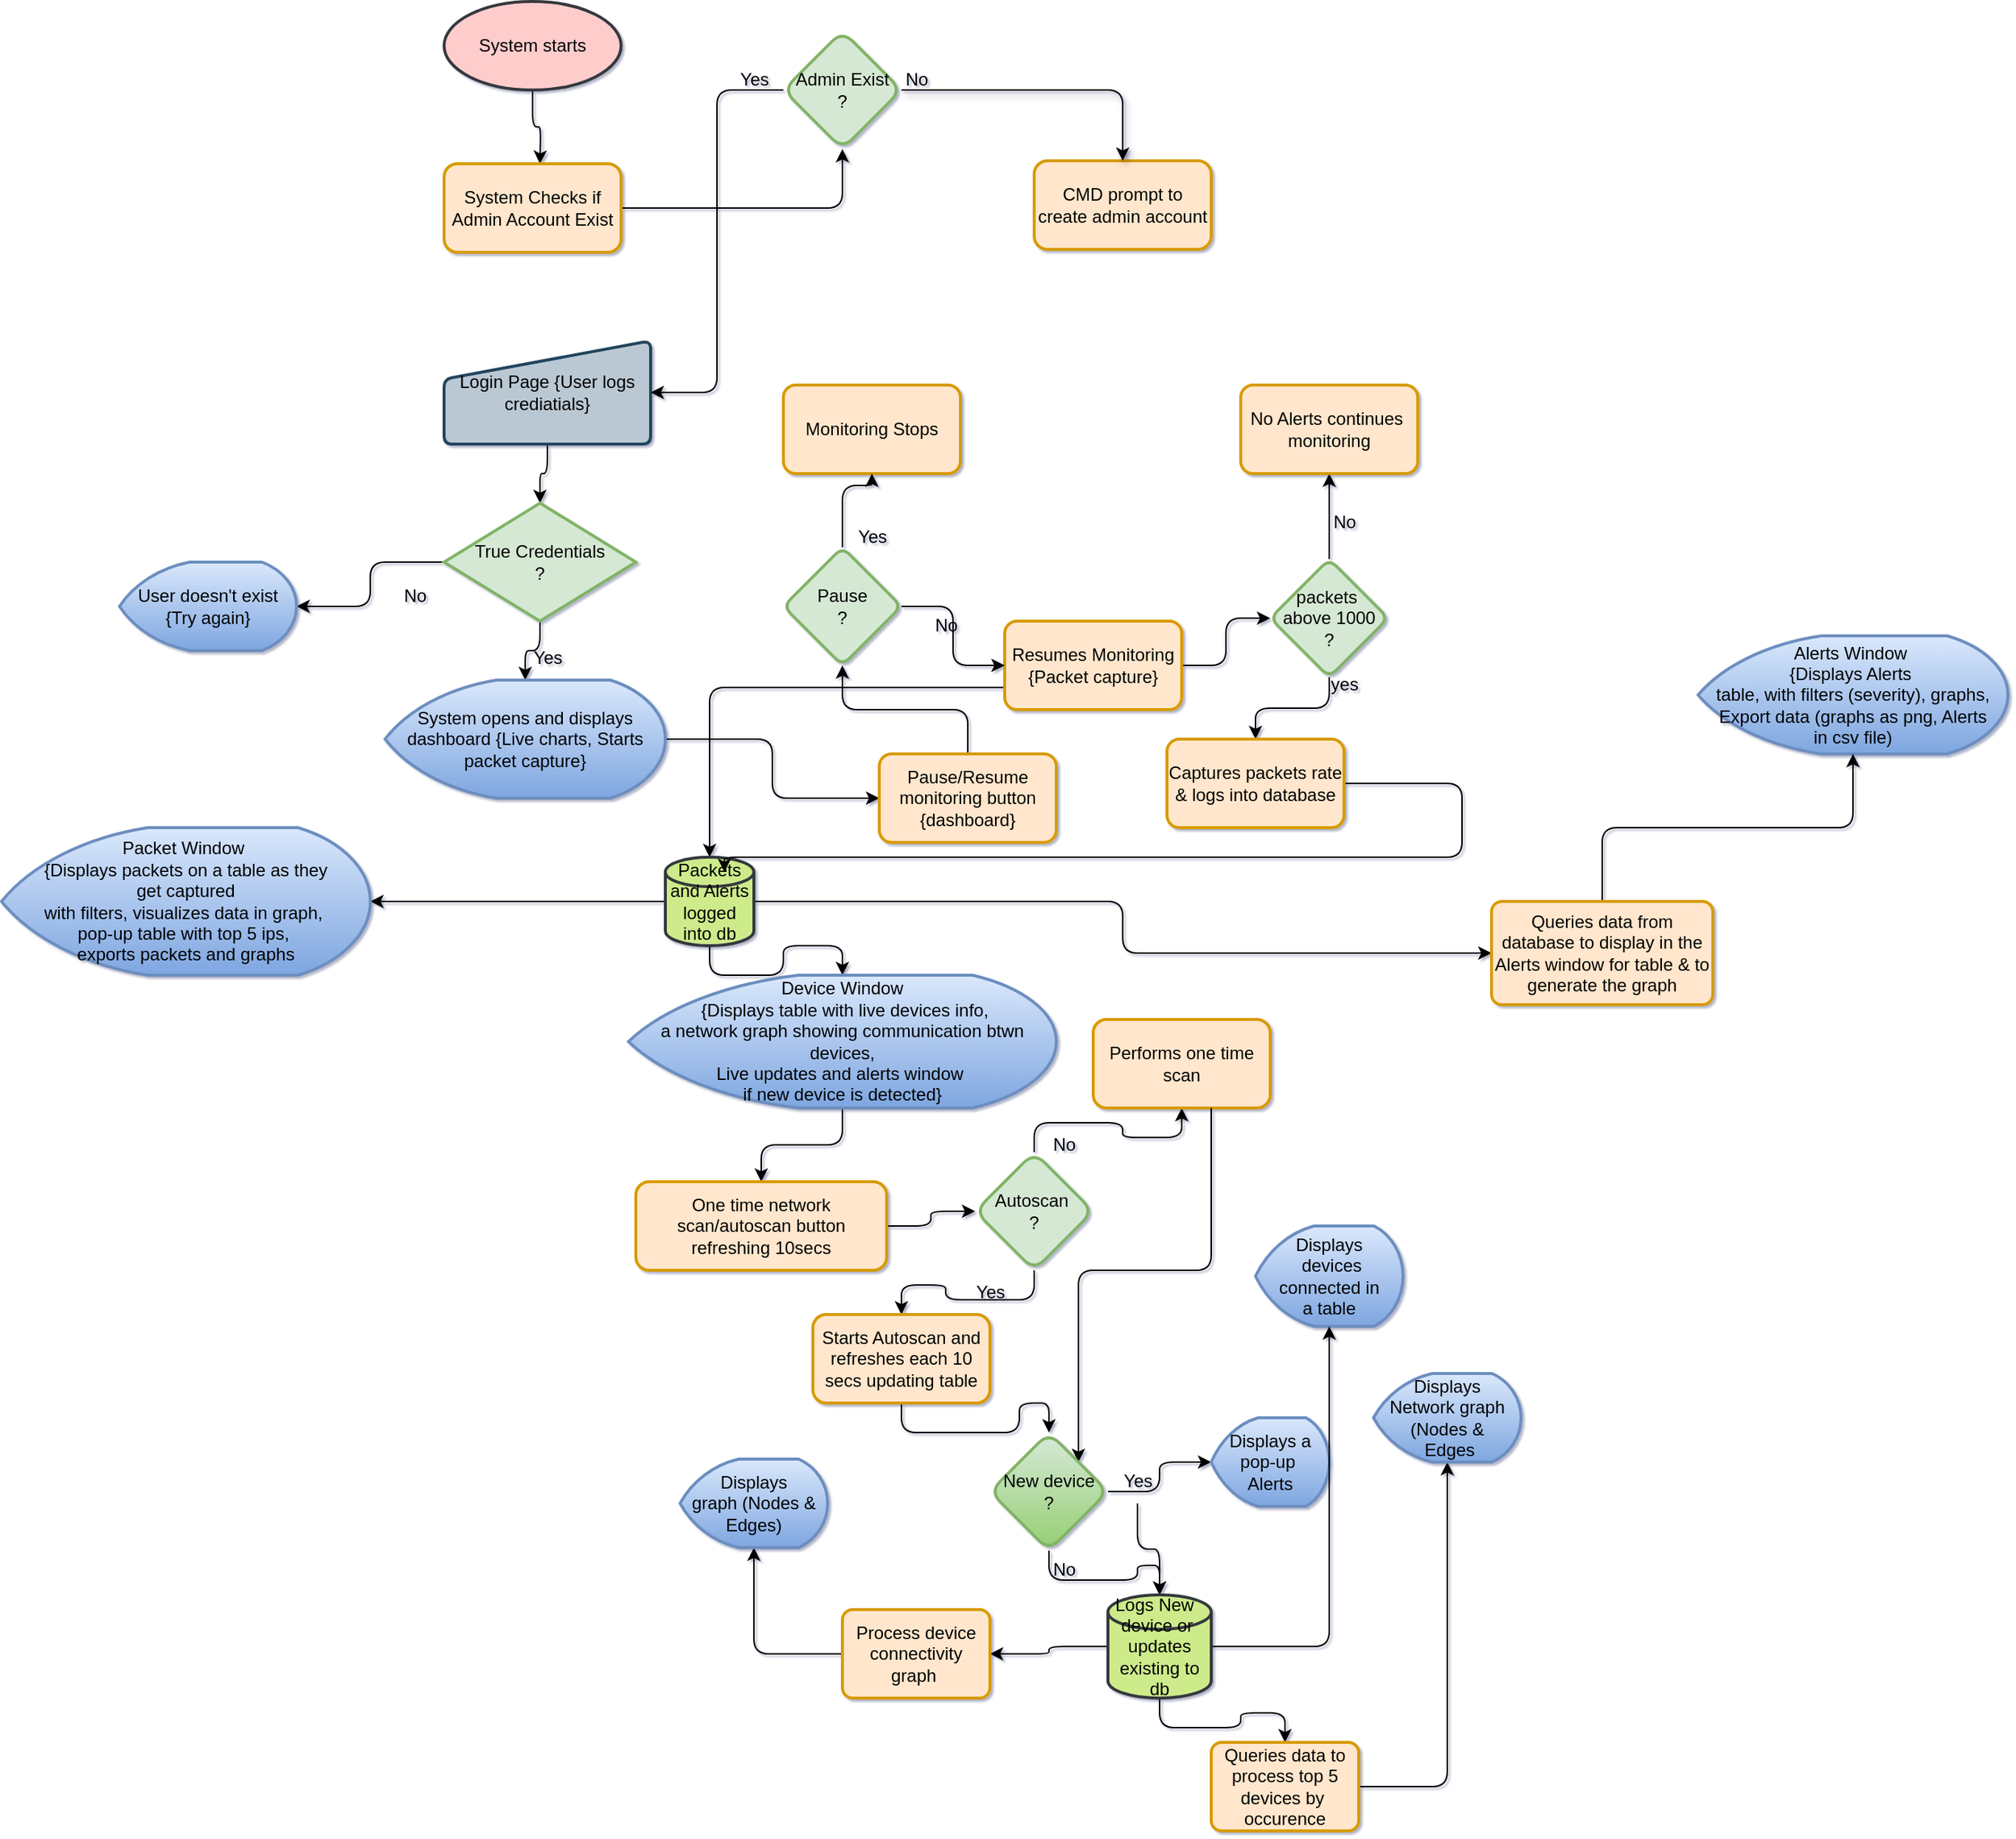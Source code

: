 <mxfile version="26.1.3">
  <diagram name="Page-1" id="mZfDu2OdAP6P9Ze1jKG5">
    <mxGraphModel dx="1434" dy="786" grid="1" gridSize="10" guides="1" tooltips="1" connect="1" arrows="1" fold="1" page="1" pageScale="1" pageWidth="1169" pageHeight="827" background="#ffffff" math="0" shadow="1" adaptiveColors="auto">
      <root>
        <mxCell id="0" />
        <mxCell id="1" parent="0" />
        <mxCell id="j93ZyQIM0atcmIjquwag-22" value="" style="edgeStyle=orthogonalEdgeStyle;rounded=1;orthogonalLoop=1;jettySize=auto;html=1;flowAnimation=0;" parent="1" source="j93ZyQIM0atcmIjquwag-2" edge="1">
          <mxGeometry relative="1" as="geometry">
            <mxPoint x="435" y="130" as="targetPoint" />
          </mxGeometry>
        </mxCell>
        <mxCell id="j93ZyQIM0atcmIjquwag-2" value="System starts" style="strokeWidth=2;html=1;shape=mxgraph.flowchart.start_1;whiteSpace=wrap;fillColor=#ffcccc;strokeColor=#36393d;rounded=1;" parent="1" vertex="1">
          <mxGeometry x="370" y="20" width="120" height="60" as="geometry" />
        </mxCell>
        <mxCell id="j93ZyQIM0atcmIjquwag-24" value="" style="edgeStyle=orthogonalEdgeStyle;rounded=1;orthogonalLoop=1;jettySize=auto;html=1;flowAnimation=0;" parent="1" source="j93ZyQIM0atcmIjquwag-9" target="j93ZyQIM0atcmIjquwag-11" edge="1">
          <mxGeometry relative="1" as="geometry" />
        </mxCell>
        <mxCell id="j93ZyQIM0atcmIjquwag-9" value="Login Page {User logs crediatials}" style="rounded=1;whiteSpace=wrap;html=1;absoluteArcSize=1;arcSize=11;strokeWidth=2;fillColor=#bac8d3;strokeColor=#23445d;shape=manualInput;size=26;" parent="1" vertex="1">
          <mxGeometry x="370" y="250" width="140" height="70" as="geometry" />
        </mxCell>
        <mxCell id="j93ZyQIM0atcmIjquwag-25" value="" style="edgeStyle=orthogonalEdgeStyle;rounded=1;orthogonalLoop=1;jettySize=auto;html=1;flowAnimation=0;" parent="1" source="j93ZyQIM0atcmIjquwag-11" target="j93ZyQIM0atcmIjquwag-19" edge="1">
          <mxGeometry relative="1" as="geometry" />
        </mxCell>
        <mxCell id="j93ZyQIM0atcmIjquwag-28" value="" style="edgeStyle=orthogonalEdgeStyle;rounded=1;orthogonalLoop=1;jettySize=auto;html=1;flowAnimation=0;" parent="1" source="j93ZyQIM0atcmIjquwag-11" target="j93ZyQIM0atcmIjquwag-27" edge="1">
          <mxGeometry relative="1" as="geometry" />
        </mxCell>
        <mxCell id="j93ZyQIM0atcmIjquwag-11" value="True Credentials&lt;div&gt;?&lt;/div&gt;" style="strokeWidth=2;html=1;shape=mxgraph.flowchart.decision;whiteSpace=wrap;fillColor=#d5e8d4;strokeColor=#82b366;rounded=1;" parent="1" vertex="1">
          <mxGeometry x="370" y="360" width="130" height="80" as="geometry" />
        </mxCell>
        <mxCell id="j93ZyQIM0atcmIjquwag-13" value="Yes" style="text;html=1;align=center;verticalAlign=middle;resizable=0;points=[];autosize=1;strokeColor=none;fillColor=none;rounded=1;" parent="1" vertex="1">
          <mxGeometry x="420" y="450" width="40" height="30" as="geometry" />
        </mxCell>
        <mxCell id="j93ZyQIM0atcmIjquwag-21" value="" style="edgeStyle=orthogonalEdgeStyle;rounded=1;orthogonalLoop=1;jettySize=auto;html=1;flowAnimation=0;" parent="1" source="j93ZyQIM0atcmIjquwag-19" target="j93ZyQIM0atcmIjquwag-20" edge="1">
          <mxGeometry relative="1" as="geometry" />
        </mxCell>
        <mxCell id="j93ZyQIM0atcmIjquwag-19" value="System opens and displays dashboard {Live charts, Starts packet capture}" style="rounded=1;whiteSpace=wrap;html=1;absoluteArcSize=1;arcSize=14;strokeWidth=2;fillColor=#dae8fc;strokeColor=#6c8ebf;shape=mxgraph.flowchart.display;gradientColor=#7ea6e0;" parent="1" vertex="1">
          <mxGeometry x="330" y="480" width="190" height="80" as="geometry" />
        </mxCell>
        <mxCell id="j93ZyQIM0atcmIjquwag-31" value="" style="edgeStyle=orthogonalEdgeStyle;rounded=1;orthogonalLoop=1;jettySize=auto;html=1;flowAnimation=0;" parent="1" source="j93ZyQIM0atcmIjquwag-20" target="j93ZyQIM0atcmIjquwag-30" edge="1">
          <mxGeometry relative="1" as="geometry" />
        </mxCell>
        <mxCell id="j93ZyQIM0atcmIjquwag-20" value="Pause/Resume monitoring button {dashboard}" style="rounded=1;whiteSpace=wrap;html=1;fillColor=#ffe6cc;strokeColor=#d79b00;arcSize=14;strokeWidth=2;" parent="1" vertex="1">
          <mxGeometry x="665" y="530" width="120" height="60" as="geometry" />
        </mxCell>
        <mxCell id="j93ZyQIM0atcmIjquwag-27" value="User doesn&#39;t exist&lt;div&gt;{Try again}&lt;/div&gt;" style="shape=mxgraph.flowchart.display;whiteSpace=wrap;html=1;fixedSize=1;fillColor=#dae8fc;strokeColor=#6c8ebf;strokeWidth=2;rounded=1;gradientColor=#7ea6e0;" parent="1" vertex="1">
          <mxGeometry x="150" y="400" width="120" height="60" as="geometry" />
        </mxCell>
        <mxCell id="j93ZyQIM0atcmIjquwag-29" value="No" style="text;html=1;align=center;verticalAlign=middle;resizable=0;points=[];autosize=1;strokeColor=none;fillColor=none;rounded=1;" parent="1" vertex="1">
          <mxGeometry x="330" y="408" width="40" height="30" as="geometry" />
        </mxCell>
        <mxCell id="j93ZyQIM0atcmIjquwag-30" value="Pause&lt;div&gt;?&lt;/div&gt;" style="rhombus;whiteSpace=wrap;html=1;fillColor=#d5e8d4;strokeColor=#82b366;rounded=1;arcSize=14;strokeWidth=2;" parent="1" vertex="1">
          <mxGeometry x="600" y="390" width="80" height="80" as="geometry" />
        </mxCell>
        <mxCell id="j93ZyQIM0atcmIjquwag-32" value="Monitoring Stops" style="whiteSpace=wrap;html=1;fillColor=#ffe6cc;strokeColor=#d79b00;rounded=1;arcSize=14;strokeWidth=2;" parent="1" vertex="1">
          <mxGeometry x="600" y="280" width="120" height="60" as="geometry" />
        </mxCell>
        <mxCell id="RZd6v6jU7zZwrwbBFV0q-78" value="" style="edgeStyle=orthogonalEdgeStyle;rounded=1;orthogonalLoop=1;jettySize=auto;html=1;flowAnimation=0;" parent="1" source="j93ZyQIM0atcmIjquwag-30" target="j93ZyQIM0atcmIjquwag-32" edge="1">
          <mxGeometry relative="1" as="geometry">
            <Array as="points">
              <mxPoint x="640" y="348" />
              <mxPoint x="660" y="348" />
            </Array>
          </mxGeometry>
        </mxCell>
        <mxCell id="j93ZyQIM0atcmIjquwag-34" value="Yes" style="text;html=1;align=center;verticalAlign=middle;resizable=0;points=[];autosize=1;strokeColor=none;fillColor=none;rounded=1;" parent="1" vertex="1">
          <mxGeometry x="640" y="368" width="40" height="30" as="geometry" />
        </mxCell>
        <mxCell id="j93ZyQIM0atcmIjquwag-41" value="" style="edgeStyle=orthogonalEdgeStyle;rounded=1;orthogonalLoop=1;jettySize=auto;html=1;flowAnimation=0;exitX=0;exitY=0.75;exitDx=0;exitDy=0;" parent="1" source="j93ZyQIM0atcmIjquwag-35" target="j93ZyQIM0atcmIjquwag-40" edge="1">
          <mxGeometry relative="1" as="geometry">
            <mxPoint x="760" y="420" as="sourcePoint" />
          </mxGeometry>
        </mxCell>
        <mxCell id="j93ZyQIM0atcmIjquwag-52" value="" style="edgeStyle=orthogonalEdgeStyle;rounded=1;orthogonalLoop=1;jettySize=auto;html=1;flowAnimation=0;" parent="1" source="j93ZyQIM0atcmIjquwag-35" target="j93ZyQIM0atcmIjquwag-51" edge="1">
          <mxGeometry relative="1" as="geometry" />
        </mxCell>
        <mxCell id="j93ZyQIM0atcmIjquwag-35" value="Resumes Monitoring&lt;div&gt;{Packet capture}&lt;/div&gt;" style="whiteSpace=wrap;html=1;fillColor=#ffe6cc;strokeColor=#d79b00;rounded=1;arcSize=14;strokeWidth=2;" parent="1" vertex="1">
          <mxGeometry x="750" y="440" width="120" height="60" as="geometry" />
        </mxCell>
        <mxCell id="RZd6v6jU7zZwrwbBFV0q-79" value="" style="edgeStyle=orthogonalEdgeStyle;rounded=1;orthogonalLoop=1;jettySize=auto;html=1;exitX=1;exitY=0.5;exitDx=0;exitDy=0;flowAnimation=0;" parent="1" source="j93ZyQIM0atcmIjquwag-30" target="j93ZyQIM0atcmIjquwag-35" edge="1">
          <mxGeometry relative="1" as="geometry" />
        </mxCell>
        <mxCell id="j93ZyQIM0atcmIjquwag-39" value="No" style="text;html=1;align=center;verticalAlign=middle;resizable=0;points=[];autosize=1;strokeColor=none;fillColor=none;rounded=1;" parent="1" vertex="1">
          <mxGeometry x="690" y="428" width="40" height="30" as="geometry" />
        </mxCell>
        <mxCell id="j93ZyQIM0atcmIjquwag-48" value="" style="edgeStyle=orthogonalEdgeStyle;rounded=1;orthogonalLoop=1;jettySize=auto;html=1;entryX=1;entryY=0.5;entryDx=0;entryDy=0;entryPerimeter=0;" parent="1" source="j93ZyQIM0atcmIjquwag-40" target="RZd6v6jU7zZwrwbBFV0q-37" edge="1">
          <mxGeometry relative="1" as="geometry">
            <mxPoint x="360" y="690" as="targetPoint" />
          </mxGeometry>
        </mxCell>
        <mxCell id="RZd6v6jU7zZwrwbBFV0q-2" value="" style="edgeStyle=orthogonalEdgeStyle;rounded=1;orthogonalLoop=1;jettySize=auto;html=1;flowAnimation=0;" parent="1" source="j93ZyQIM0atcmIjquwag-40" target="RZd6v6jU7zZwrwbBFV0q-1" edge="1">
          <mxGeometry relative="1" as="geometry" />
        </mxCell>
        <mxCell id="illrxyckAcGluFV2msGg-4" value="" style="edgeStyle=orthogonalEdgeStyle;rounded=1;orthogonalLoop=1;jettySize=auto;html=1;flowAnimation=0;" parent="1" source="j93ZyQIM0atcmIjquwag-40" target="illrxyckAcGluFV2msGg-3" edge="1">
          <mxGeometry relative="1" as="geometry" />
        </mxCell>
        <mxCell id="j93ZyQIM0atcmIjquwag-40" value="Packets and Alerts logged into db" style="strokeWidth=2;html=1;shape=mxgraph.flowchart.database;whiteSpace=wrap;fillColor=#cdeb8b;strokeColor=#36393d;rounded=1;" parent="1" vertex="1">
          <mxGeometry x="520" y="600" width="60" height="60" as="geometry" />
        </mxCell>
        <mxCell id="j93ZyQIM0atcmIjquwag-49" value="Alerts Window&amp;nbsp;&lt;div&gt;&lt;span style=&quot;background-color: transparent; color: light-dark(rgb(0, 0, 0), rgb(255, 255, 255));&quot;&gt;{Displays Alerts&amp;nbsp;&lt;/span&gt;&lt;div&gt;table, with filters (severity), graphs,&lt;/div&gt;&lt;div&gt;Export data (graphs as png, Alerts&lt;/div&gt;&lt;div&gt;in csv file)&lt;/div&gt;&lt;/div&gt;" style="shape=mxgraph.flowchart.display;whiteSpace=wrap;html=1;fixedSize=1;fillColor=#dae8fc;strokeColor=#6c8ebf;strokeWidth=2;rounded=1;gradientColor=#7ea6e0;" parent="1" vertex="1">
          <mxGeometry x="1220" y="450" width="210" height="80" as="geometry" />
        </mxCell>
        <mxCell id="j93ZyQIM0atcmIjquwag-54" value="" style="edgeStyle=orthogonalEdgeStyle;rounded=1;orthogonalLoop=1;jettySize=auto;html=1;flowAnimation=0;" parent="1" source="j93ZyQIM0atcmIjquwag-51" target="j93ZyQIM0atcmIjquwag-53" edge="1">
          <mxGeometry relative="1" as="geometry" />
        </mxCell>
        <mxCell id="RZd6v6jU7zZwrwbBFV0q-5" value="" style="edgeStyle=orthogonalEdgeStyle;rounded=1;orthogonalLoop=1;jettySize=auto;html=1;flowAnimation=0;" parent="1" source="j93ZyQIM0atcmIjquwag-51" target="RZd6v6jU7zZwrwbBFV0q-4" edge="1">
          <mxGeometry relative="1" as="geometry" />
        </mxCell>
        <mxCell id="j93ZyQIM0atcmIjquwag-51" value="packets&amp;nbsp;&lt;div&gt;above 1000&lt;/div&gt;&lt;div&gt;?&lt;/div&gt;" style="rhombus;whiteSpace=wrap;html=1;fillColor=#d5e8d4;strokeColor=#82b366;rounded=1;arcSize=14;strokeWidth=2;" parent="1" vertex="1">
          <mxGeometry x="930" y="398" width="80" height="80" as="geometry" />
        </mxCell>
        <mxCell id="illrxyckAcGluFV2msGg-5" value="" style="edgeStyle=orthogonalEdgeStyle;rounded=1;orthogonalLoop=1;jettySize=auto;html=1;entryX=0.667;entryY=0.167;entryDx=0;entryDy=0;entryPerimeter=0;flowAnimation=0;" parent="1" source="j93ZyQIM0atcmIjquwag-53" target="j93ZyQIM0atcmIjquwag-40" edge="1">
          <mxGeometry relative="1" as="geometry">
            <Array as="points">
              <mxPoint x="1060" y="550" />
              <mxPoint x="1060" y="600" />
              <mxPoint x="560" y="600" />
            </Array>
          </mxGeometry>
        </mxCell>
        <mxCell id="j93ZyQIM0atcmIjquwag-53" value="Captures packets rate &amp;amp; logs into database" style="whiteSpace=wrap;html=1;fillColor=#ffe6cc;strokeColor=#d79b00;rounded=1;arcSize=14;strokeWidth=2;" parent="1" vertex="1">
          <mxGeometry x="860" y="520" width="120" height="60" as="geometry" />
        </mxCell>
        <mxCell id="j93ZyQIM0atcmIjquwag-55" value="yes" style="text;html=1;align=center;verticalAlign=middle;resizable=0;points=[];autosize=1;strokeColor=none;fillColor=none;rounded=1;" parent="1" vertex="1">
          <mxGeometry x="960" y="468" width="40" height="30" as="geometry" />
        </mxCell>
        <mxCell id="RZd6v6jU7zZwrwbBFV0q-10" value="" style="edgeStyle=orthogonalEdgeStyle;rounded=1;orthogonalLoop=1;jettySize=auto;html=1;flowAnimation=0;" parent="1" source="RZd6v6jU7zZwrwbBFV0q-1" target="RZd6v6jU7zZwrwbBFV0q-9" edge="1">
          <mxGeometry relative="1" as="geometry" />
        </mxCell>
        <mxCell id="RZd6v6jU7zZwrwbBFV0q-1" value="Device Window&lt;div&gt;&amp;nbsp;{Displays table with live devices info,&lt;div&gt;a network graph showing communication btwn devices,&lt;/div&gt;&lt;div&gt;Live updates and alerts window&amp;nbsp;&lt;/div&gt;&lt;div&gt;if new device is detected}&lt;/div&gt;&lt;/div&gt;" style="shape=mxgraph.flowchart.display;whiteSpace=wrap;html=1;fixedSize=1;fillColor=#dae8fc;strokeColor=#6c8ebf;strokeWidth=2;rounded=1;gradientColor=#7ea6e0;" parent="1" vertex="1">
          <mxGeometry x="495" y="680" width="290" height="90" as="geometry" />
        </mxCell>
        <mxCell id="RZd6v6jU7zZwrwbBFV0q-4" value="No Alerts continues&amp;nbsp;&lt;div&gt;monitoring&lt;/div&gt;" style="rounded=1;whiteSpace=wrap;html=1;fillColor=#ffe6cc;strokeColor=#d79b00;arcSize=14;strokeWidth=2;" parent="1" vertex="1">
          <mxGeometry x="910" y="280" width="120" height="60" as="geometry" />
        </mxCell>
        <mxCell id="RZd6v6jU7zZwrwbBFV0q-6" value="No" style="text;html=1;align=center;verticalAlign=middle;resizable=0;points=[];autosize=1;strokeColor=none;fillColor=none;rounded=1;" parent="1" vertex="1">
          <mxGeometry x="960" y="358" width="40" height="30" as="geometry" />
        </mxCell>
        <mxCell id="RZd6v6jU7zZwrwbBFV0q-13" value="" style="edgeStyle=orthogonalEdgeStyle;rounded=1;orthogonalLoop=1;jettySize=auto;html=1;flowAnimation=0;" parent="1" source="RZd6v6jU7zZwrwbBFV0q-9" target="RZd6v6jU7zZwrwbBFV0q-12" edge="1">
          <mxGeometry relative="1" as="geometry" />
        </mxCell>
        <mxCell id="RZd6v6jU7zZwrwbBFV0q-9" value="One time network scan/autoscan button&lt;div&gt;refreshing 10secs&lt;/div&gt;" style="rounded=1;whiteSpace=wrap;html=1;fillColor=#ffe6cc;strokeColor=#d79b00;strokeWidth=2;" parent="1" vertex="1">
          <mxGeometry x="500" y="820" width="170" height="60" as="geometry" />
        </mxCell>
        <mxCell id="RZd6v6jU7zZwrwbBFV0q-16" value="" style="edgeStyle=orthogonalEdgeStyle;rounded=1;orthogonalLoop=1;jettySize=auto;html=1;flowAnimation=0;" parent="1" source="RZd6v6jU7zZwrwbBFV0q-12" target="RZd6v6jU7zZwrwbBFV0q-15" edge="1">
          <mxGeometry relative="1" as="geometry" />
        </mxCell>
        <mxCell id="RZd6v6jU7zZwrwbBFV0q-21" value="" style="edgeStyle=orthogonalEdgeStyle;rounded=1;orthogonalLoop=1;jettySize=auto;html=1;flowAnimation=0;" parent="1" source="RZd6v6jU7zZwrwbBFV0q-12" target="RZd6v6jU7zZwrwbBFV0q-20" edge="1">
          <mxGeometry relative="1" as="geometry" />
        </mxCell>
        <mxCell id="RZd6v6jU7zZwrwbBFV0q-12" value="Autoscan&amp;nbsp;&lt;div&gt;?&lt;/div&gt;" style="rhombus;whiteSpace=wrap;html=1;fillColor=#d5e8d4;strokeColor=#82b366;rounded=1;strokeWidth=2;" parent="1" vertex="1">
          <mxGeometry x="730" y="800" width="80" height="80" as="geometry" />
        </mxCell>
        <mxCell id="RZd6v6jU7zZwrwbBFV0q-15" value="Performs one time scan" style="rounded=1;whiteSpace=wrap;html=1;fillColor=#ffe6cc;strokeColor=#d79b00;strokeWidth=2;" parent="1" vertex="1">
          <mxGeometry x="810" y="710" width="120" height="60" as="geometry" />
        </mxCell>
        <mxCell id="RZd6v6jU7zZwrwbBFV0q-17" value="No" style="text;html=1;align=center;verticalAlign=middle;resizable=0;points=[];autosize=1;strokeColor=none;fillColor=none;rounded=1;" parent="1" vertex="1">
          <mxGeometry x="770" y="780" width="40" height="30" as="geometry" />
        </mxCell>
        <mxCell id="RZd6v6jU7zZwrwbBFV0q-18" value="Displays&lt;div&gt;&amp;nbsp;devices&lt;div&gt;connected in&lt;/div&gt;&lt;div&gt;a table&lt;/div&gt;&lt;/div&gt;" style="shape=mxgraph.flowchart.display;whiteSpace=wrap;html=1;fixedSize=1;fillColor=#dae8fc;strokeColor=#6c8ebf;rounded=1;strokeWidth=2;gradientColor=#7ea6e0;" parent="1" vertex="1">
          <mxGeometry x="920" y="850" width="100" height="68" as="geometry" />
        </mxCell>
        <mxCell id="RZd6v6jU7zZwrwbBFV0q-43" value="" style="edgeStyle=orthogonalEdgeStyle;rounded=1;orthogonalLoop=1;jettySize=auto;html=1;flowAnimation=0;" parent="1" source="RZd6v6jU7zZwrwbBFV0q-20" target="RZd6v6jU7zZwrwbBFV0q-42" edge="1">
          <mxGeometry relative="1" as="geometry" />
        </mxCell>
        <mxCell id="RZd6v6jU7zZwrwbBFV0q-20" value="Starts Autoscan and refreshes each 10 secs updating table" style="rounded=1;whiteSpace=wrap;html=1;fillColor=#ffe6cc;strokeColor=#d79b00;strokeWidth=2;" parent="1" vertex="1">
          <mxGeometry x="620" y="910" width="120" height="60" as="geometry" />
        </mxCell>
        <mxCell id="RZd6v6jU7zZwrwbBFV0q-22" value="Yes" style="text;html=1;align=center;verticalAlign=middle;resizable=0;points=[];autosize=1;strokeColor=none;fillColor=none;rounded=1;" parent="1" vertex="1">
          <mxGeometry x="720" y="880" width="40" height="30" as="geometry" />
        </mxCell>
        <mxCell id="RZd6v6jU7zZwrwbBFV0q-37" value="Packet Window&amp;nbsp;&lt;div&gt;{Displays packets on a table as they&lt;/div&gt;&lt;div&gt;&amp;nbsp;get captured&amp;nbsp;&lt;/div&gt;&lt;div&gt;with filters, visualizes data in graph,&amp;nbsp;&lt;/div&gt;&lt;div&gt;pop-up table with top 5 ips,&amp;nbsp;&lt;/div&gt;&lt;div&gt;exports packets and graphs&lt;/div&gt;" style="strokeWidth=2;html=1;shape=mxgraph.flowchart.display;whiteSpace=wrap;rounded=1;fillColor=#dae8fc;strokeColor=#6c8ebf;gradientColor=#7ea6e0;" parent="1" vertex="1">
          <mxGeometry x="70" y="580" width="250" height="100" as="geometry" />
        </mxCell>
        <mxCell id="RZd6v6jU7zZwrwbBFV0q-45" value="" style="edgeStyle=orthogonalEdgeStyle;rounded=1;orthogonalLoop=1;jettySize=auto;html=1;flowAnimation=0;" parent="1" source="RZd6v6jU7zZwrwbBFV0q-42" target="RZd6v6jU7zZwrwbBFV0q-44" edge="1">
          <mxGeometry relative="1" as="geometry" />
        </mxCell>
        <mxCell id="RZd6v6jU7zZwrwbBFV0q-50" value="" style="edgeStyle=orthogonalEdgeStyle;rounded=1;orthogonalLoop=1;jettySize=auto;html=1;flowAnimation=0;" parent="1" source="RZd6v6jU7zZwrwbBFV0q-42" target="RZd6v6jU7zZwrwbBFV0q-48" edge="1">
          <mxGeometry relative="1" as="geometry" />
        </mxCell>
        <mxCell id="RZd6v6jU7zZwrwbBFV0q-55" value="" style="edgeStyle=orthogonalEdgeStyle;rounded=1;orthogonalLoop=1;jettySize=auto;html=1;flowAnimation=0;" parent="1" source="RZd6v6jU7zZwrwbBFV0q-15" target="RZd6v6jU7zZwrwbBFV0q-42" edge="1">
          <mxGeometry relative="1" as="geometry">
            <Array as="points">
              <mxPoint x="890" y="880" />
              <mxPoint x="800" y="880" />
            </Array>
          </mxGeometry>
        </mxCell>
        <mxCell id="RZd6v6jU7zZwrwbBFV0q-42" value="New device&lt;div&gt;?&lt;/div&gt;" style="rhombus;whiteSpace=wrap;html=1;fillColor=#d5e8d4;strokeColor=#82b366;rounded=1;strokeWidth=2;gradientColor=#97d077;" parent="1" vertex="1">
          <mxGeometry x="740" y="990" width="80" height="80" as="geometry" />
        </mxCell>
        <mxCell id="RZd6v6jU7zZwrwbBFV0q-44" value="Displays a pop-up&amp;nbsp;&lt;div&gt;Alerts&lt;/div&gt;" style="strokeWidth=2;html=1;shape=mxgraph.flowchart.display;whiteSpace=wrap;rounded=1;fillColor=#dae8fc;gradientColor=#7ea6e0;strokeColor=#6c8ebf;" parent="1" vertex="1">
          <mxGeometry x="890" y="980" width="80" height="60" as="geometry" />
        </mxCell>
        <mxCell id="RZd6v6jU7zZwrwbBFV0q-49" value="" style="edgeStyle=orthogonalEdgeStyle;rounded=1;orthogonalLoop=1;jettySize=auto;html=1;flowAnimation=0;" parent="1" source="RZd6v6jU7zZwrwbBFV0q-46" target="RZd6v6jU7zZwrwbBFV0q-48" edge="1">
          <mxGeometry relative="1" as="geometry" />
        </mxCell>
        <mxCell id="RZd6v6jU7zZwrwbBFV0q-46" value="Yes" style="text;html=1;align=center;verticalAlign=middle;resizable=0;points=[];autosize=1;strokeColor=none;fillColor=none;rounded=1;" parent="1" vertex="1">
          <mxGeometry x="820" y="1008" width="40" height="30" as="geometry" />
        </mxCell>
        <mxCell id="RZd6v6jU7zZwrwbBFV0q-56" value="" style="edgeStyle=orthogonalEdgeStyle;rounded=1;orthogonalLoop=1;jettySize=auto;html=1;flowAnimation=0;" parent="1" source="RZd6v6jU7zZwrwbBFV0q-48" target="RZd6v6jU7zZwrwbBFV0q-18" edge="1">
          <mxGeometry relative="1" as="geometry" />
        </mxCell>
        <mxCell id="RZd6v6jU7zZwrwbBFV0q-61" value="" style="edgeStyle=orthogonalEdgeStyle;rounded=1;orthogonalLoop=1;jettySize=auto;html=1;flowAnimation=0;" parent="1" source="RZd6v6jU7zZwrwbBFV0q-48" target="RZd6v6jU7zZwrwbBFV0q-60" edge="1">
          <mxGeometry relative="1" as="geometry" />
        </mxCell>
        <mxCell id="RZd6v6jU7zZwrwbBFV0q-65" value="" style="edgeStyle=orthogonalEdgeStyle;rounded=1;orthogonalLoop=1;jettySize=auto;html=1;flowAnimation=0;" parent="1" source="RZd6v6jU7zZwrwbBFV0q-48" target="RZd6v6jU7zZwrwbBFV0q-64" edge="1">
          <mxGeometry relative="1" as="geometry">
            <Array as="points">
              <mxPoint x="855" y="1190" />
              <mxPoint x="910" y="1190" />
              <mxPoint x="910" y="1180" />
              <mxPoint x="940" y="1180" />
            </Array>
          </mxGeometry>
        </mxCell>
        <mxCell id="RZd6v6jU7zZwrwbBFV0q-48" value="Logs New&amp;nbsp;&amp;nbsp;&lt;div&gt;device or&amp;nbsp;&lt;/div&gt;&lt;div&gt;updates existing to&lt;/div&gt;&lt;div&gt;db&lt;/div&gt;" style="strokeWidth=2;html=1;shape=mxgraph.flowchart.database;whiteSpace=wrap;rounded=1;fillColor=#cdeb8b;strokeColor=#36393d;" parent="1" vertex="1">
          <mxGeometry x="820" y="1100" width="70" height="70" as="geometry" />
        </mxCell>
        <mxCell id="RZd6v6jU7zZwrwbBFV0q-51" value="No" style="text;html=1;align=center;verticalAlign=middle;resizable=0;points=[];autosize=1;strokeColor=none;fillColor=none;rounded=1;" parent="1" vertex="1">
          <mxGeometry x="770" y="1068" width="40" height="30" as="geometry" />
        </mxCell>
        <mxCell id="RZd6v6jU7zZwrwbBFV0q-63" value="" style="edgeStyle=orthogonalEdgeStyle;rounded=1;orthogonalLoop=1;jettySize=auto;html=1;flowAnimation=0;" parent="1" source="RZd6v6jU7zZwrwbBFV0q-60" target="RZd6v6jU7zZwrwbBFV0q-62" edge="1">
          <mxGeometry relative="1" as="geometry">
            <Array as="points">
              <mxPoint x="580" y="1140" />
            </Array>
          </mxGeometry>
        </mxCell>
        <mxCell id="RZd6v6jU7zZwrwbBFV0q-60" value="Process device connectivity graph&amp;nbsp;" style="rounded=1;whiteSpace=wrap;html=1;absoluteArcSize=1;arcSize=14;strokeWidth=2;fillColor=#ffe6cc;strokeColor=#d79b00;" parent="1" vertex="1">
          <mxGeometry x="640" y="1110" width="100" height="60" as="geometry" />
        </mxCell>
        <mxCell id="RZd6v6jU7zZwrwbBFV0q-62" value="Displays&lt;div&gt;graph (Nodes &amp;amp;&lt;/div&gt;&lt;div&gt;Edges)&lt;/div&gt;" style="strokeWidth=2;html=1;shape=mxgraph.flowchart.display;whiteSpace=wrap;rounded=1;fillColor=#dae8fc;strokeColor=#6c8ebf;gradientColor=#7ea6e0;" parent="1" vertex="1">
          <mxGeometry x="530" y="1008" width="100" height="60" as="geometry" />
        </mxCell>
        <mxCell id="RZd6v6jU7zZwrwbBFV0q-68" value="" style="edgeStyle=orthogonalEdgeStyle;rounded=1;orthogonalLoop=1;jettySize=auto;html=1;flowAnimation=0;" parent="1" source="RZd6v6jU7zZwrwbBFV0q-64" target="RZd6v6jU7zZwrwbBFV0q-67" edge="1">
          <mxGeometry relative="1" as="geometry" />
        </mxCell>
        <mxCell id="RZd6v6jU7zZwrwbBFV0q-64" value="Queries data to&lt;div&gt;process top 5 devices by&amp;nbsp;&lt;/div&gt;&lt;div&gt;occurence&lt;/div&gt;" style="strokeWidth=2;html=1;shape=label;whiteSpace=wrap;rounded=1;absoluteArcSize=1;arcSize=14;fillColor=#ffe6cc;strokeColor=#d79b00;" parent="1" vertex="1">
          <mxGeometry x="890" y="1200" width="100" height="60" as="geometry" />
        </mxCell>
        <mxCell id="RZd6v6jU7zZwrwbBFV0q-67" value="Displays&lt;div&gt;Network graph&lt;/div&gt;&lt;div&gt;(Nodes &amp;amp;&lt;/div&gt;&lt;div&gt;&amp;nbsp;Edges&lt;/div&gt;" style="strokeWidth=2;html=1;shape=mxgraph.flowchart.display;whiteSpace=wrap;rounded=1;fillColor=#dae8fc;strokeColor=#6c8ebf;gradientColor=#7ea6e0;" parent="1" vertex="1">
          <mxGeometry x="1000" y="950" width="100" height="60" as="geometry" />
        </mxCell>
        <mxCell id="illrxyckAcGluFV2msGg-6" value="" style="edgeStyle=orthogonalEdgeStyle;rounded=1;orthogonalLoop=1;jettySize=auto;html=1;" parent="1" source="illrxyckAcGluFV2msGg-3" target="j93ZyQIM0atcmIjquwag-49" edge="1">
          <mxGeometry relative="1" as="geometry" />
        </mxCell>
        <mxCell id="illrxyckAcGluFV2msGg-3" value="Queries data from database to display in the Alerts window for table &amp;amp; to generate the graph" style="rounded=1;whiteSpace=wrap;html=1;absoluteArcSize=1;arcSize=14;strokeWidth=2;fillColor=#ffe6cc;strokeColor=#d79b00;" parent="1" vertex="1">
          <mxGeometry x="1080" y="630" width="150" height="70" as="geometry" />
        </mxCell>
        <mxCell id="PzL1q4u_fuBuIhD4x_bE-9" value="CMD prompt to create admin account" style="whiteSpace=wrap;html=1;fillColor=#ffe6cc;strokeColor=#d79b00;strokeWidth=2;rounded=1;" vertex="1" parent="1">
          <mxGeometry x="770" y="128" width="120" height="60" as="geometry" />
        </mxCell>
        <mxCell id="PzL1q4u_fuBuIhD4x_bE-14" value="" style="edgeStyle=orthogonalEdgeStyle;rounded=1;orthogonalLoop=1;jettySize=auto;html=1;curved=0;" edge="1" parent="1" source="PzL1q4u_fuBuIhD4x_bE-12" target="PzL1q4u_fuBuIhD4x_bE-13">
          <mxGeometry relative="1" as="geometry" />
        </mxCell>
        <mxCell id="PzL1q4u_fuBuIhD4x_bE-12" value="System Checks if Admin Account Exist" style="whiteSpace=wrap;html=1;fillColor=#ffe6cc;strokeColor=#d79b00;strokeWidth=2;rounded=1;" vertex="1" parent="1">
          <mxGeometry x="370" y="130" width="120" height="60" as="geometry" />
        </mxCell>
        <mxCell id="PzL1q4u_fuBuIhD4x_bE-16" value="" style="edgeStyle=orthogonalEdgeStyle;rounded=1;orthogonalLoop=1;jettySize=auto;html=1;flowAnimation=0;shadow=1;curved=0;" edge="1" parent="1" source="PzL1q4u_fuBuIhD4x_bE-13" target="PzL1q4u_fuBuIhD4x_bE-9">
          <mxGeometry relative="1" as="geometry" />
        </mxCell>
        <mxCell id="PzL1q4u_fuBuIhD4x_bE-18" value="" style="edgeStyle=orthogonalEdgeStyle;rounded=1;orthogonalLoop=1;jettySize=auto;html=1;entryX=1;entryY=0.5;entryDx=0;entryDy=0;curved=0;" edge="1" parent="1" source="PzL1q4u_fuBuIhD4x_bE-13" target="j93ZyQIM0atcmIjquwag-9">
          <mxGeometry relative="1" as="geometry">
            <mxPoint x="660" y="280" as="targetPoint" />
          </mxGeometry>
        </mxCell>
        <mxCell id="PzL1q4u_fuBuIhD4x_bE-13" value="Admin Exist&lt;div&gt;?&lt;/div&gt;" style="rhombus;whiteSpace=wrap;html=1;fillColor=#d5e8d4;strokeColor=#82b366;strokeWidth=2;rounded=1;" vertex="1" parent="1">
          <mxGeometry x="600" y="40" width="80" height="80" as="geometry" />
        </mxCell>
        <mxCell id="PzL1q4u_fuBuIhD4x_bE-17" value="No" style="text;html=1;align=center;verticalAlign=middle;resizable=0;points=[];autosize=1;strokeColor=none;fillColor=none;" vertex="1" parent="1">
          <mxGeometry x="670" y="58" width="40" height="30" as="geometry" />
        </mxCell>
        <mxCell id="PzL1q4u_fuBuIhD4x_bE-21" value="Yes" style="text;html=1;align=center;verticalAlign=middle;resizable=0;points=[];autosize=1;strokeColor=none;fillColor=none;" vertex="1" parent="1">
          <mxGeometry x="560" y="58" width="40" height="30" as="geometry" />
        </mxCell>
      </root>
    </mxGraphModel>
  </diagram>
</mxfile>
